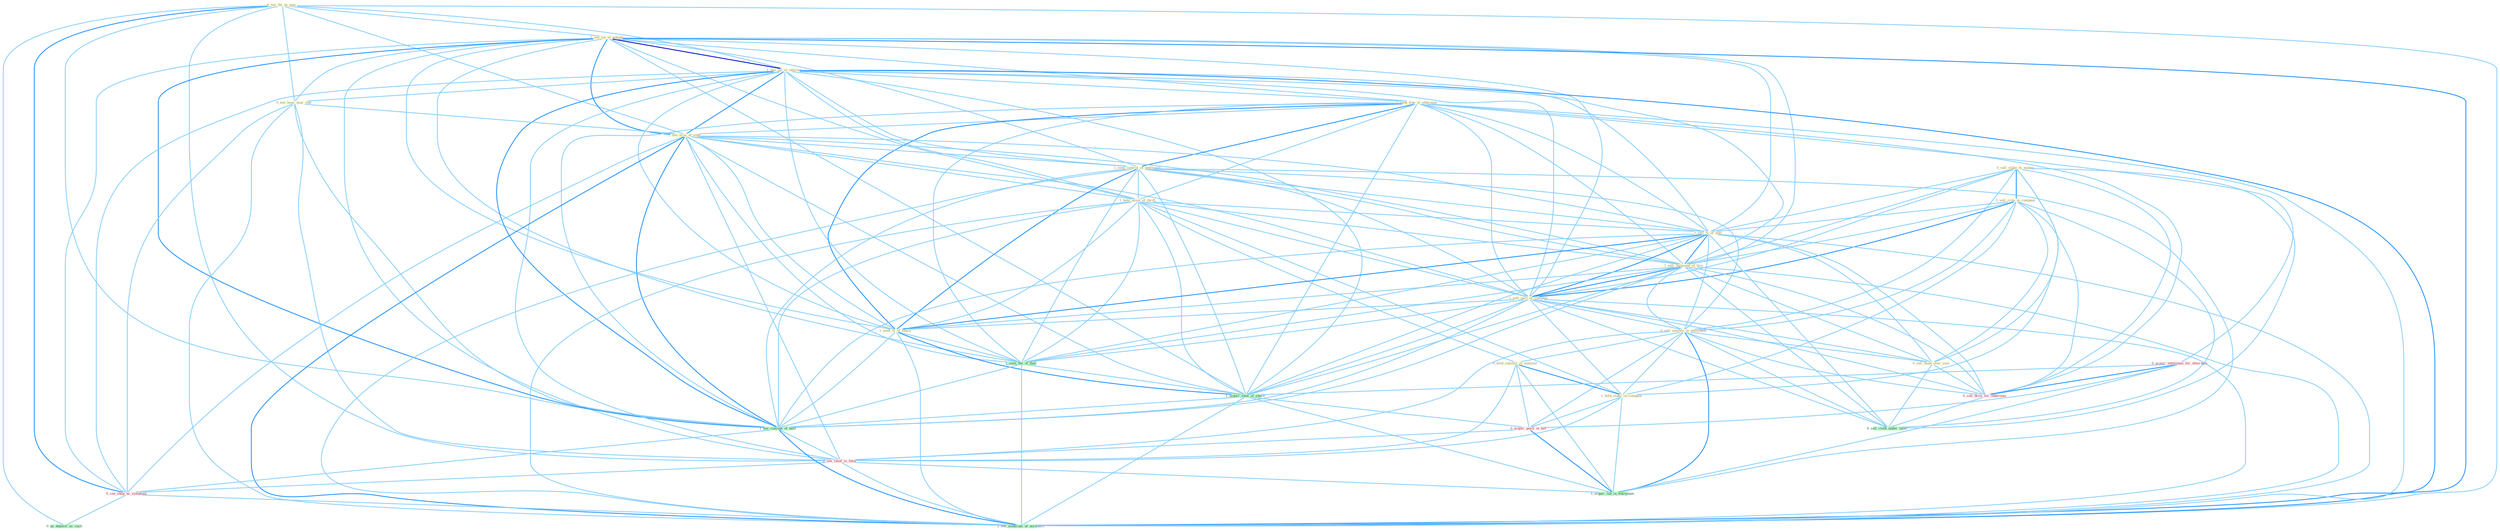 Graph G{ 
    node
    [shape=polygon,style=filled,width=.5,height=.06,color="#BDFCC9",fixedsize=true,fontsize=4,
    fontcolor="#2f4f4f"];
    {node
    [color="#ffffe0", fontcolor="#8b7d6b"] "0_see_thi_as_piec " "0_sell_stake_to_manag " "0_sell_crop_to_compani " "1_see_lot_of_potenti " "1_see_lot_of_interest " "1_seek_fine_of_othernum " "0_see_hous_near_end " "1_see_eros_of_staff " "1_seek_control_of_entitynam " "1_hold_asset_of_thrift " "1_sell_%_of_unit " "1_sell_thousand_of_tire " "1_sell_part_of_compani " "0_sell_machin_in_entitynam " "0_hold_summit_in_summer " "1_hold_stake_in_compani " "1_seek_%_of_share " "0_sell_bond_over_year "}
{node [color="#fff0f5", fontcolor="#b22222"] "0_acquir_entitynam_for_othernum " "0_sell_divis_for_othernum " "0_acquir_posit_in_bid " "0_see_chief_in_futur " "0_see_shop_as_symptom "}
edge [color="#B0E2FF"];

	"0_see_thi_as_piec " -- "1_see_lot_of_potenti " [w="1", color="#87cefa" ];
	"0_see_thi_as_piec " -- "1_see_lot_of_interest " [w="1", color="#87cefa" ];
	"0_see_thi_as_piec " -- "0_see_hous_near_end " [w="1", color="#87cefa" ];
	"0_see_thi_as_piec " -- "1_see_eros_of_staff " [w="1", color="#87cefa" ];
	"0_see_thi_as_piec " -- "1_see_concept_of_both " [w="1", color="#87cefa" ];
	"0_see_thi_as_piec " -- "0_see_chief_in_futur " [w="1", color="#87cefa" ];
	"0_see_thi_as_piec " -- "0_see_shop_as_symptom " [w="2", color="#1e90ff" , len=0.8];
	"0_see_thi_as_piec " -- "0_us_deposit_as_cach " [w="1", color="#87cefa" ];
	"0_see_thi_as_piec " -- "1_see_modicum_of_normalci " [w="1", color="#87cefa" ];
	"0_sell_stake_to_manag " -- "0_sell_crop_to_compani " [w="2", color="#1e90ff" , len=0.8];
	"0_sell_stake_to_manag " -- "1_sell_%_of_unit " [w="1", color="#87cefa" ];
	"0_sell_stake_to_manag " -- "1_sell_thousand_of_tire " [w="1", color="#87cefa" ];
	"0_sell_stake_to_manag " -- "1_sell_part_of_compani " [w="1", color="#87cefa" ];
	"0_sell_stake_to_manag " -- "0_sell_machin_in_entitynam " [w="1", color="#87cefa" ];
	"0_sell_stake_to_manag " -- "1_hold_stake_in_compani " [w="1", color="#87cefa" ];
	"0_sell_stake_to_manag " -- "0_sell_bond_over_year " [w="1", color="#87cefa" ];
	"0_sell_stake_to_manag " -- "0_sell_divis_for_othernum " [w="1", color="#87cefa" ];
	"0_sell_stake_to_manag " -- "0_sell_cloth_under_label " [w="1", color="#87cefa" ];
	"0_sell_crop_to_compani " -- "1_sell_%_of_unit " [w="1", color="#87cefa" ];
	"0_sell_crop_to_compani " -- "1_sell_thousand_of_tire " [w="1", color="#87cefa" ];
	"0_sell_crop_to_compani " -- "1_sell_part_of_compani " [w="2", color="#1e90ff" , len=0.8];
	"0_sell_crop_to_compani " -- "0_sell_machin_in_entitynam " [w="1", color="#87cefa" ];
	"0_sell_crop_to_compani " -- "1_hold_stake_in_compani " [w="1", color="#87cefa" ];
	"0_sell_crop_to_compani " -- "0_sell_bond_over_year " [w="1", color="#87cefa" ];
	"0_sell_crop_to_compani " -- "0_sell_divis_for_othernum " [w="1", color="#87cefa" ];
	"0_sell_crop_to_compani " -- "0_sell_cloth_under_label " [w="1", color="#87cefa" ];
	"1_see_lot_of_potenti " -- "1_see_lot_of_interest " [w="3", color="#0000cd" , len=0.6];
	"1_see_lot_of_potenti " -- "1_seek_fine_of_othernum " [w="1", color="#87cefa" ];
	"1_see_lot_of_potenti " -- "0_see_hous_near_end " [w="1", color="#87cefa" ];
	"1_see_lot_of_potenti " -- "1_see_eros_of_staff " [w="2", color="#1e90ff" , len=0.8];
	"1_see_lot_of_potenti " -- "1_seek_control_of_entitynam " [w="1", color="#87cefa" ];
	"1_see_lot_of_potenti " -- "1_hold_asset_of_thrift " [w="1", color="#87cefa" ];
	"1_see_lot_of_potenti " -- "1_sell_%_of_unit " [w="1", color="#87cefa" ];
	"1_see_lot_of_potenti " -- "1_sell_thousand_of_tire " [w="1", color="#87cefa" ];
	"1_see_lot_of_potenti " -- "1_sell_part_of_compani " [w="1", color="#87cefa" ];
	"1_see_lot_of_potenti " -- "1_seek_%_of_share " [w="1", color="#87cefa" ];
	"1_see_lot_of_potenti " -- "1_seen_the_of_that " [w="1", color="#87cefa" ];
	"1_see_lot_of_potenti " -- "1_acquir_total_of_share " [w="1", color="#87cefa" ];
	"1_see_lot_of_potenti " -- "1_see_concept_of_both " [w="2", color="#1e90ff" , len=0.8];
	"1_see_lot_of_potenti " -- "0_see_chief_in_futur " [w="1", color="#87cefa" ];
	"1_see_lot_of_potenti " -- "0_see_shop_as_symptom " [w="1", color="#87cefa" ];
	"1_see_lot_of_potenti " -- "1_see_modicum_of_normalci " [w="2", color="#1e90ff" , len=0.8];
	"1_see_lot_of_interest " -- "1_seek_fine_of_othernum " [w="1", color="#87cefa" ];
	"1_see_lot_of_interest " -- "0_see_hous_near_end " [w="1", color="#87cefa" ];
	"1_see_lot_of_interest " -- "1_see_eros_of_staff " [w="2", color="#1e90ff" , len=0.8];
	"1_see_lot_of_interest " -- "1_seek_control_of_entitynam " [w="1", color="#87cefa" ];
	"1_see_lot_of_interest " -- "1_hold_asset_of_thrift " [w="1", color="#87cefa" ];
	"1_see_lot_of_interest " -- "1_sell_%_of_unit " [w="1", color="#87cefa" ];
	"1_see_lot_of_interest " -- "1_sell_thousand_of_tire " [w="1", color="#87cefa" ];
	"1_see_lot_of_interest " -- "1_sell_part_of_compani " [w="1", color="#87cefa" ];
	"1_see_lot_of_interest " -- "1_seek_%_of_share " [w="1", color="#87cefa" ];
	"1_see_lot_of_interest " -- "1_seen_the_of_that " [w="1", color="#87cefa" ];
	"1_see_lot_of_interest " -- "1_acquir_total_of_share " [w="1", color="#87cefa" ];
	"1_see_lot_of_interest " -- "1_see_concept_of_both " [w="2", color="#1e90ff" , len=0.8];
	"1_see_lot_of_interest " -- "0_see_chief_in_futur " [w="1", color="#87cefa" ];
	"1_see_lot_of_interest " -- "0_see_shop_as_symptom " [w="1", color="#87cefa" ];
	"1_see_lot_of_interest " -- "1_see_modicum_of_normalci " [w="2", color="#1e90ff" , len=0.8];
	"1_seek_fine_of_othernum " -- "1_see_eros_of_staff " [w="1", color="#87cefa" ];
	"1_seek_fine_of_othernum " -- "1_seek_control_of_entitynam " [w="2", color="#1e90ff" , len=0.8];
	"1_seek_fine_of_othernum " -- "1_hold_asset_of_thrift " [w="1", color="#87cefa" ];
	"1_seek_fine_of_othernum " -- "1_sell_%_of_unit " [w="1", color="#87cefa" ];
	"1_seek_fine_of_othernum " -- "1_sell_thousand_of_tire " [w="1", color="#87cefa" ];
	"1_seek_fine_of_othernum " -- "1_sell_part_of_compani " [w="1", color="#87cefa" ];
	"1_seek_fine_of_othernum " -- "1_seek_%_of_share " [w="2", color="#1e90ff" , len=0.8];
	"1_seek_fine_of_othernum " -- "0_acquir_entitynam_for_othernum " [w="1", color="#87cefa" ];
	"1_seek_fine_of_othernum " -- "1_seen_the_of_that " [w="1", color="#87cefa" ];
	"1_seek_fine_of_othernum " -- "0_sell_divis_for_othernum " [w="1", color="#87cefa" ];
	"1_seek_fine_of_othernum " -- "1_acquir_total_of_share " [w="1", color="#87cefa" ];
	"1_seek_fine_of_othernum " -- "1_see_concept_of_both " [w="1", color="#87cefa" ];
	"1_seek_fine_of_othernum " -- "1_see_modicum_of_normalci " [w="1", color="#87cefa" ];
	"0_see_hous_near_end " -- "1_see_eros_of_staff " [w="1", color="#87cefa" ];
	"0_see_hous_near_end " -- "1_see_concept_of_both " [w="1", color="#87cefa" ];
	"0_see_hous_near_end " -- "0_see_chief_in_futur " [w="1", color="#87cefa" ];
	"0_see_hous_near_end " -- "0_see_shop_as_symptom " [w="1", color="#87cefa" ];
	"0_see_hous_near_end " -- "1_see_modicum_of_normalci " [w="1", color="#87cefa" ];
	"1_see_eros_of_staff " -- "1_seek_control_of_entitynam " [w="1", color="#87cefa" ];
	"1_see_eros_of_staff " -- "1_hold_asset_of_thrift " [w="1", color="#87cefa" ];
	"1_see_eros_of_staff " -- "1_sell_%_of_unit " [w="1", color="#87cefa" ];
	"1_see_eros_of_staff " -- "1_sell_thousand_of_tire " [w="1", color="#87cefa" ];
	"1_see_eros_of_staff " -- "1_sell_part_of_compani " [w="1", color="#87cefa" ];
	"1_see_eros_of_staff " -- "1_seek_%_of_share " [w="1", color="#87cefa" ];
	"1_see_eros_of_staff " -- "1_seen_the_of_that " [w="1", color="#87cefa" ];
	"1_see_eros_of_staff " -- "1_acquir_total_of_share " [w="1", color="#87cefa" ];
	"1_see_eros_of_staff " -- "1_see_concept_of_both " [w="2", color="#1e90ff" , len=0.8];
	"1_see_eros_of_staff " -- "0_see_chief_in_futur " [w="1", color="#87cefa" ];
	"1_see_eros_of_staff " -- "0_see_shop_as_symptom " [w="1", color="#87cefa" ];
	"1_see_eros_of_staff " -- "1_see_modicum_of_normalci " [w="2", color="#1e90ff" , len=0.8];
	"1_seek_control_of_entitynam " -- "1_hold_asset_of_thrift " [w="1", color="#87cefa" ];
	"1_seek_control_of_entitynam " -- "1_sell_%_of_unit " [w="1", color="#87cefa" ];
	"1_seek_control_of_entitynam " -- "1_sell_thousand_of_tire " [w="1", color="#87cefa" ];
	"1_seek_control_of_entitynam " -- "1_sell_part_of_compani " [w="1", color="#87cefa" ];
	"1_seek_control_of_entitynam " -- "0_sell_machin_in_entitynam " [w="1", color="#87cefa" ];
	"1_seek_control_of_entitynam " -- "1_seek_%_of_share " [w="2", color="#1e90ff" , len=0.8];
	"1_seek_control_of_entitynam " -- "1_seen_the_of_that " [w="1", color="#87cefa" ];
	"1_seek_control_of_entitynam " -- "1_acquir_total_of_share " [w="1", color="#87cefa" ];
	"1_seek_control_of_entitynam " -- "1_see_concept_of_both " [w="1", color="#87cefa" ];
	"1_seek_control_of_entitynam " -- "1_acquir_lab_in_entitynam " [w="1", color="#87cefa" ];
	"1_seek_control_of_entitynam " -- "1_see_modicum_of_normalci " [w="1", color="#87cefa" ];
	"1_hold_asset_of_thrift " -- "1_sell_%_of_unit " [w="1", color="#87cefa" ];
	"1_hold_asset_of_thrift " -- "1_sell_thousand_of_tire " [w="1", color="#87cefa" ];
	"1_hold_asset_of_thrift " -- "1_sell_part_of_compani " [w="1", color="#87cefa" ];
	"1_hold_asset_of_thrift " -- "0_hold_summit_in_summer " [w="1", color="#87cefa" ];
	"1_hold_asset_of_thrift " -- "1_hold_stake_in_compani " [w="1", color="#87cefa" ];
	"1_hold_asset_of_thrift " -- "1_seek_%_of_share " [w="1", color="#87cefa" ];
	"1_hold_asset_of_thrift " -- "1_seen_the_of_that " [w="1", color="#87cefa" ];
	"1_hold_asset_of_thrift " -- "1_acquir_total_of_share " [w="1", color="#87cefa" ];
	"1_hold_asset_of_thrift " -- "1_see_concept_of_both " [w="1", color="#87cefa" ];
	"1_hold_asset_of_thrift " -- "1_see_modicum_of_normalci " [w="1", color="#87cefa" ];
	"1_sell_%_of_unit " -- "1_sell_thousand_of_tire " [w="2", color="#1e90ff" , len=0.8];
	"1_sell_%_of_unit " -- "1_sell_part_of_compani " [w="2", color="#1e90ff" , len=0.8];
	"1_sell_%_of_unit " -- "0_sell_machin_in_entitynam " [w="1", color="#87cefa" ];
	"1_sell_%_of_unit " -- "1_seek_%_of_share " [w="2", color="#1e90ff" , len=0.8];
	"1_sell_%_of_unit " -- "0_sell_bond_over_year " [w="1", color="#87cefa" ];
	"1_sell_%_of_unit " -- "1_seen_the_of_that " [w="1", color="#87cefa" ];
	"1_sell_%_of_unit " -- "0_sell_divis_for_othernum " [w="1", color="#87cefa" ];
	"1_sell_%_of_unit " -- "1_acquir_total_of_share " [w="1", color="#87cefa" ];
	"1_sell_%_of_unit " -- "0_sell_cloth_under_label " [w="1", color="#87cefa" ];
	"1_sell_%_of_unit " -- "1_see_concept_of_both " [w="1", color="#87cefa" ];
	"1_sell_%_of_unit " -- "1_see_modicum_of_normalci " [w="1", color="#87cefa" ];
	"1_sell_thousand_of_tire " -- "1_sell_part_of_compani " [w="2", color="#1e90ff" , len=0.8];
	"1_sell_thousand_of_tire " -- "0_sell_machin_in_entitynam " [w="1", color="#87cefa" ];
	"1_sell_thousand_of_tire " -- "1_seek_%_of_share " [w="1", color="#87cefa" ];
	"1_sell_thousand_of_tire " -- "0_sell_bond_over_year " [w="1", color="#87cefa" ];
	"1_sell_thousand_of_tire " -- "1_seen_the_of_that " [w="1", color="#87cefa" ];
	"1_sell_thousand_of_tire " -- "0_sell_divis_for_othernum " [w="1", color="#87cefa" ];
	"1_sell_thousand_of_tire " -- "1_acquir_total_of_share " [w="1", color="#87cefa" ];
	"1_sell_thousand_of_tire " -- "0_sell_cloth_under_label " [w="1", color="#87cefa" ];
	"1_sell_thousand_of_tire " -- "1_see_concept_of_both " [w="1", color="#87cefa" ];
	"1_sell_thousand_of_tire " -- "1_see_modicum_of_normalci " [w="1", color="#87cefa" ];
	"1_sell_part_of_compani " -- "0_sell_machin_in_entitynam " [w="1", color="#87cefa" ];
	"1_sell_part_of_compani " -- "1_hold_stake_in_compani " [w="1", color="#87cefa" ];
	"1_sell_part_of_compani " -- "1_seek_%_of_share " [w="1", color="#87cefa" ];
	"1_sell_part_of_compani " -- "0_sell_bond_over_year " [w="1", color="#87cefa" ];
	"1_sell_part_of_compani " -- "1_seen_the_of_that " [w="1", color="#87cefa" ];
	"1_sell_part_of_compani " -- "0_sell_divis_for_othernum " [w="1", color="#87cefa" ];
	"1_sell_part_of_compani " -- "1_acquir_total_of_share " [w="1", color="#87cefa" ];
	"1_sell_part_of_compani " -- "0_sell_cloth_under_label " [w="1", color="#87cefa" ];
	"1_sell_part_of_compani " -- "1_see_concept_of_both " [w="1", color="#87cefa" ];
	"1_sell_part_of_compani " -- "1_see_modicum_of_normalci " [w="1", color="#87cefa" ];
	"0_sell_machin_in_entitynam " -- "0_hold_summit_in_summer " [w="1", color="#87cefa" ];
	"0_sell_machin_in_entitynam " -- "1_hold_stake_in_compani " [w="1", color="#87cefa" ];
	"0_sell_machin_in_entitynam " -- "0_sell_bond_over_year " [w="1", color="#87cefa" ];
	"0_sell_machin_in_entitynam " -- "0_sell_divis_for_othernum " [w="1", color="#87cefa" ];
	"0_sell_machin_in_entitynam " -- "0_sell_cloth_under_label " [w="1", color="#87cefa" ];
	"0_sell_machin_in_entitynam " -- "0_acquir_posit_in_bid " [w="1", color="#87cefa" ];
	"0_sell_machin_in_entitynam " -- "0_see_chief_in_futur " [w="1", color="#87cefa" ];
	"0_sell_machin_in_entitynam " -- "1_acquir_lab_in_entitynam " [w="2", color="#1e90ff" , len=0.8];
	"0_hold_summit_in_summer " -- "1_hold_stake_in_compani " [w="2", color="#1e90ff" , len=0.8];
	"0_hold_summit_in_summer " -- "0_acquir_posit_in_bid " [w="1", color="#87cefa" ];
	"0_hold_summit_in_summer " -- "0_see_chief_in_futur " [w="1", color="#87cefa" ];
	"0_hold_summit_in_summer " -- "1_acquir_lab_in_entitynam " [w="1", color="#87cefa" ];
	"1_hold_stake_in_compani " -- "0_acquir_posit_in_bid " [w="1", color="#87cefa" ];
	"1_hold_stake_in_compani " -- "0_see_chief_in_futur " [w="1", color="#87cefa" ];
	"1_hold_stake_in_compani " -- "1_acquir_lab_in_entitynam " [w="1", color="#87cefa" ];
	"1_seek_%_of_share " -- "1_seen_the_of_that " [w="1", color="#87cefa" ];
	"1_seek_%_of_share " -- "1_acquir_total_of_share " [w="2", color="#1e90ff" , len=0.8];
	"1_seek_%_of_share " -- "1_see_concept_of_both " [w="1", color="#87cefa" ];
	"1_seek_%_of_share " -- "1_see_modicum_of_normalci " [w="1", color="#87cefa" ];
	"0_sell_bond_over_year " -- "0_sell_divis_for_othernum " [w="1", color="#87cefa" ];
	"0_sell_bond_over_year " -- "0_sell_cloth_under_label " [w="1", color="#87cefa" ];
	"0_acquir_entitynam_for_othernum " -- "0_sell_divis_for_othernum " [w="2", color="#1e90ff" , len=0.8];
	"0_acquir_entitynam_for_othernum " -- "1_acquir_total_of_share " [w="1", color="#87cefa" ];
	"0_acquir_entitynam_for_othernum " -- "0_acquir_posit_in_bid " [w="1", color="#87cefa" ];
	"0_acquir_entitynam_for_othernum " -- "1_acquir_lab_in_entitynam " [w="1", color="#87cefa" ];
	"1_seen_the_of_that " -- "1_acquir_total_of_share " [w="1", color="#87cefa" ];
	"1_seen_the_of_that " -- "1_see_concept_of_both " [w="1", color="#87cefa" ];
	"1_seen_the_of_that " -- "1_see_modicum_of_normalci " [w="1", color="#87cefa" ];
	"0_sell_divis_for_othernum " -- "0_sell_cloth_under_label " [w="1", color="#87cefa" ];
	"1_acquir_total_of_share " -- "0_acquir_posit_in_bid " [w="1", color="#87cefa" ];
	"1_acquir_total_of_share " -- "1_see_concept_of_both " [w="1", color="#87cefa" ];
	"1_acquir_total_of_share " -- "1_acquir_lab_in_entitynam " [w="1", color="#87cefa" ];
	"1_acquir_total_of_share " -- "1_see_modicum_of_normalci " [w="1", color="#87cefa" ];
	"0_acquir_posit_in_bid " -- "0_see_chief_in_futur " [w="1", color="#87cefa" ];
	"0_acquir_posit_in_bid " -- "1_acquir_lab_in_entitynam " [w="2", color="#1e90ff" , len=0.8];
	"1_see_concept_of_both " -- "0_see_chief_in_futur " [w="1", color="#87cefa" ];
	"1_see_concept_of_both " -- "0_see_shop_as_symptom " [w="1", color="#87cefa" ];
	"1_see_concept_of_both " -- "1_see_modicum_of_normalci " [w="2", color="#1e90ff" , len=0.8];
	"0_see_chief_in_futur " -- "0_see_shop_as_symptom " [w="1", color="#87cefa" ];
	"0_see_chief_in_futur " -- "1_acquir_lab_in_entitynam " [w="1", color="#87cefa" ];
	"0_see_chief_in_futur " -- "1_see_modicum_of_normalci " [w="1", color="#87cefa" ];
	"0_see_shop_as_symptom " -- "0_us_deposit_as_cach " [w="1", color="#87cefa" ];
	"0_see_shop_as_symptom " -- "1_see_modicum_of_normalci " [w="1", color="#87cefa" ];
}
